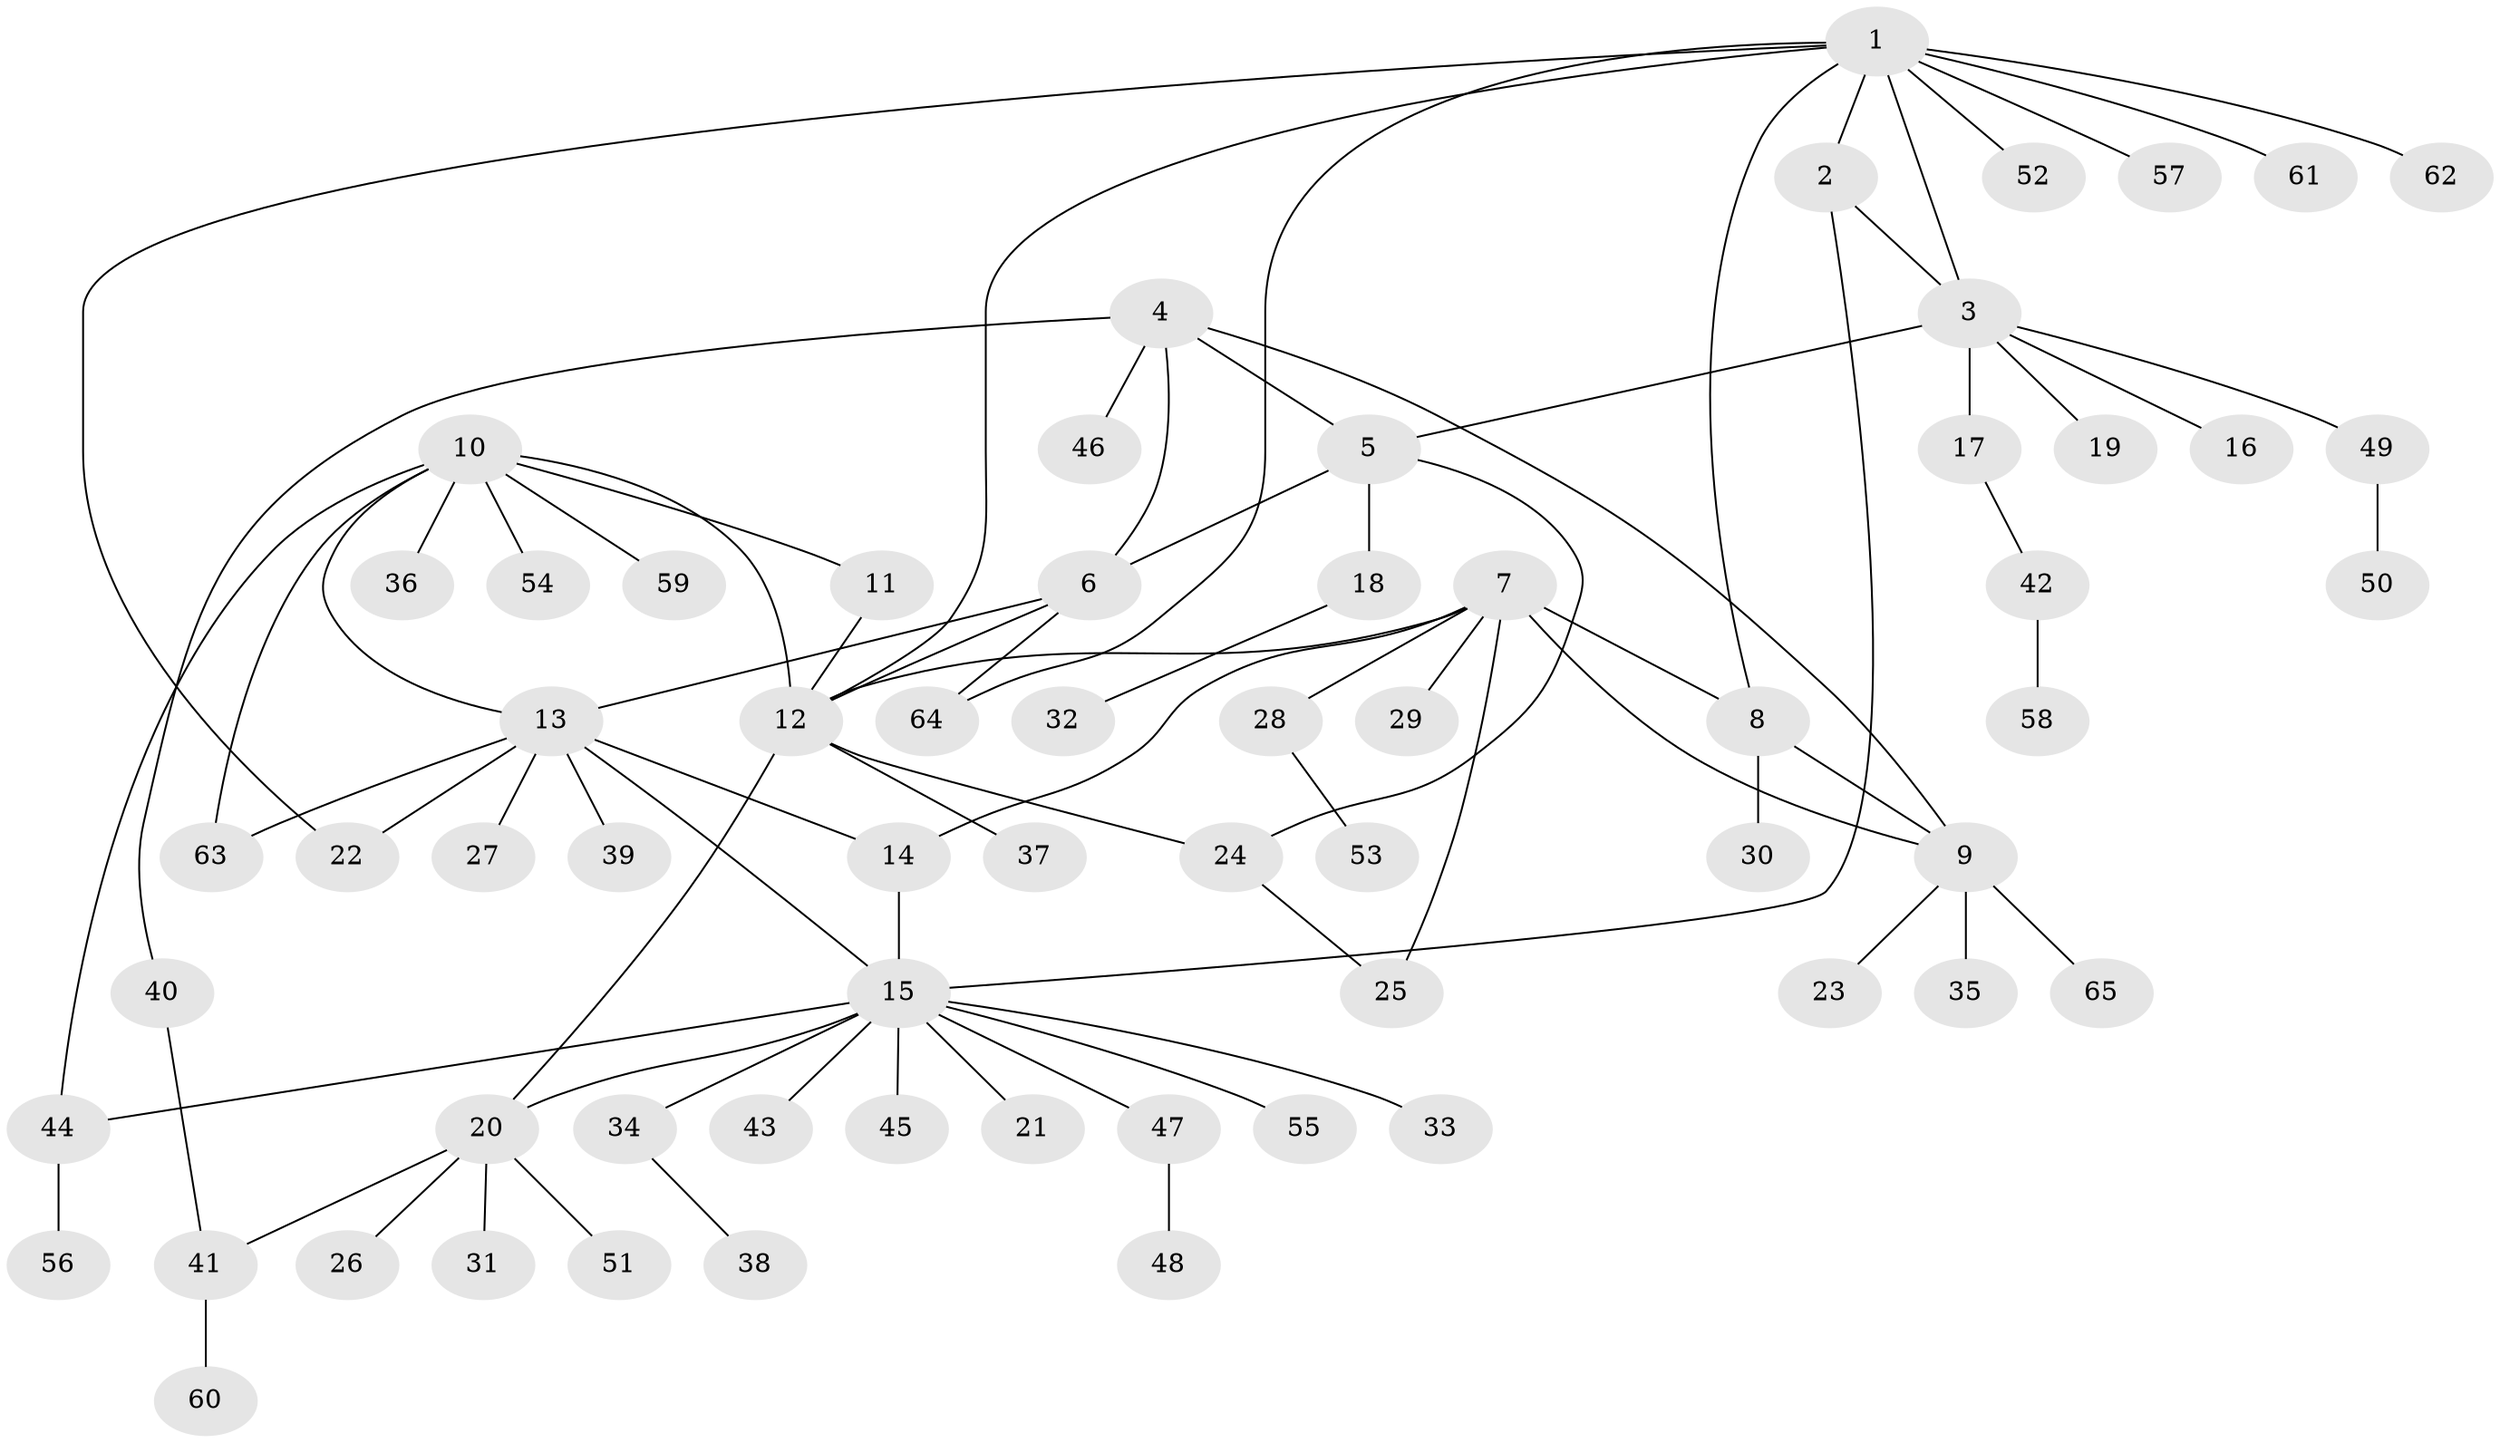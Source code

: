// Generated by graph-tools (version 1.1) at 2025/50/03/09/25 03:50:27]
// undirected, 65 vertices, 83 edges
graph export_dot {
graph [start="1"]
  node [color=gray90,style=filled];
  1;
  2;
  3;
  4;
  5;
  6;
  7;
  8;
  9;
  10;
  11;
  12;
  13;
  14;
  15;
  16;
  17;
  18;
  19;
  20;
  21;
  22;
  23;
  24;
  25;
  26;
  27;
  28;
  29;
  30;
  31;
  32;
  33;
  34;
  35;
  36;
  37;
  38;
  39;
  40;
  41;
  42;
  43;
  44;
  45;
  46;
  47;
  48;
  49;
  50;
  51;
  52;
  53;
  54;
  55;
  56;
  57;
  58;
  59;
  60;
  61;
  62;
  63;
  64;
  65;
  1 -- 2;
  1 -- 3;
  1 -- 8;
  1 -- 12;
  1 -- 22;
  1 -- 52;
  1 -- 57;
  1 -- 61;
  1 -- 62;
  1 -- 64;
  2 -- 3;
  2 -- 15;
  3 -- 5;
  3 -- 16;
  3 -- 17;
  3 -- 19;
  3 -- 49;
  4 -- 5;
  4 -- 6;
  4 -- 9;
  4 -- 40;
  4 -- 46;
  5 -- 6;
  5 -- 18;
  5 -- 24;
  6 -- 12;
  6 -- 13;
  6 -- 64;
  7 -- 8;
  7 -- 9;
  7 -- 12;
  7 -- 14;
  7 -- 25;
  7 -- 28;
  7 -- 29;
  8 -- 9;
  8 -- 30;
  9 -- 23;
  9 -- 35;
  9 -- 65;
  10 -- 11;
  10 -- 12;
  10 -- 13;
  10 -- 36;
  10 -- 44;
  10 -- 54;
  10 -- 59;
  10 -- 63;
  11 -- 12;
  12 -- 20;
  12 -- 24;
  12 -- 37;
  13 -- 14;
  13 -- 15;
  13 -- 22;
  13 -- 27;
  13 -- 39;
  13 -- 63;
  14 -- 15;
  15 -- 20;
  15 -- 21;
  15 -- 33;
  15 -- 34;
  15 -- 43;
  15 -- 44;
  15 -- 45;
  15 -- 47;
  15 -- 55;
  17 -- 42;
  18 -- 32;
  20 -- 26;
  20 -- 31;
  20 -- 41;
  20 -- 51;
  24 -- 25;
  28 -- 53;
  34 -- 38;
  40 -- 41;
  41 -- 60;
  42 -- 58;
  44 -- 56;
  47 -- 48;
  49 -- 50;
}
